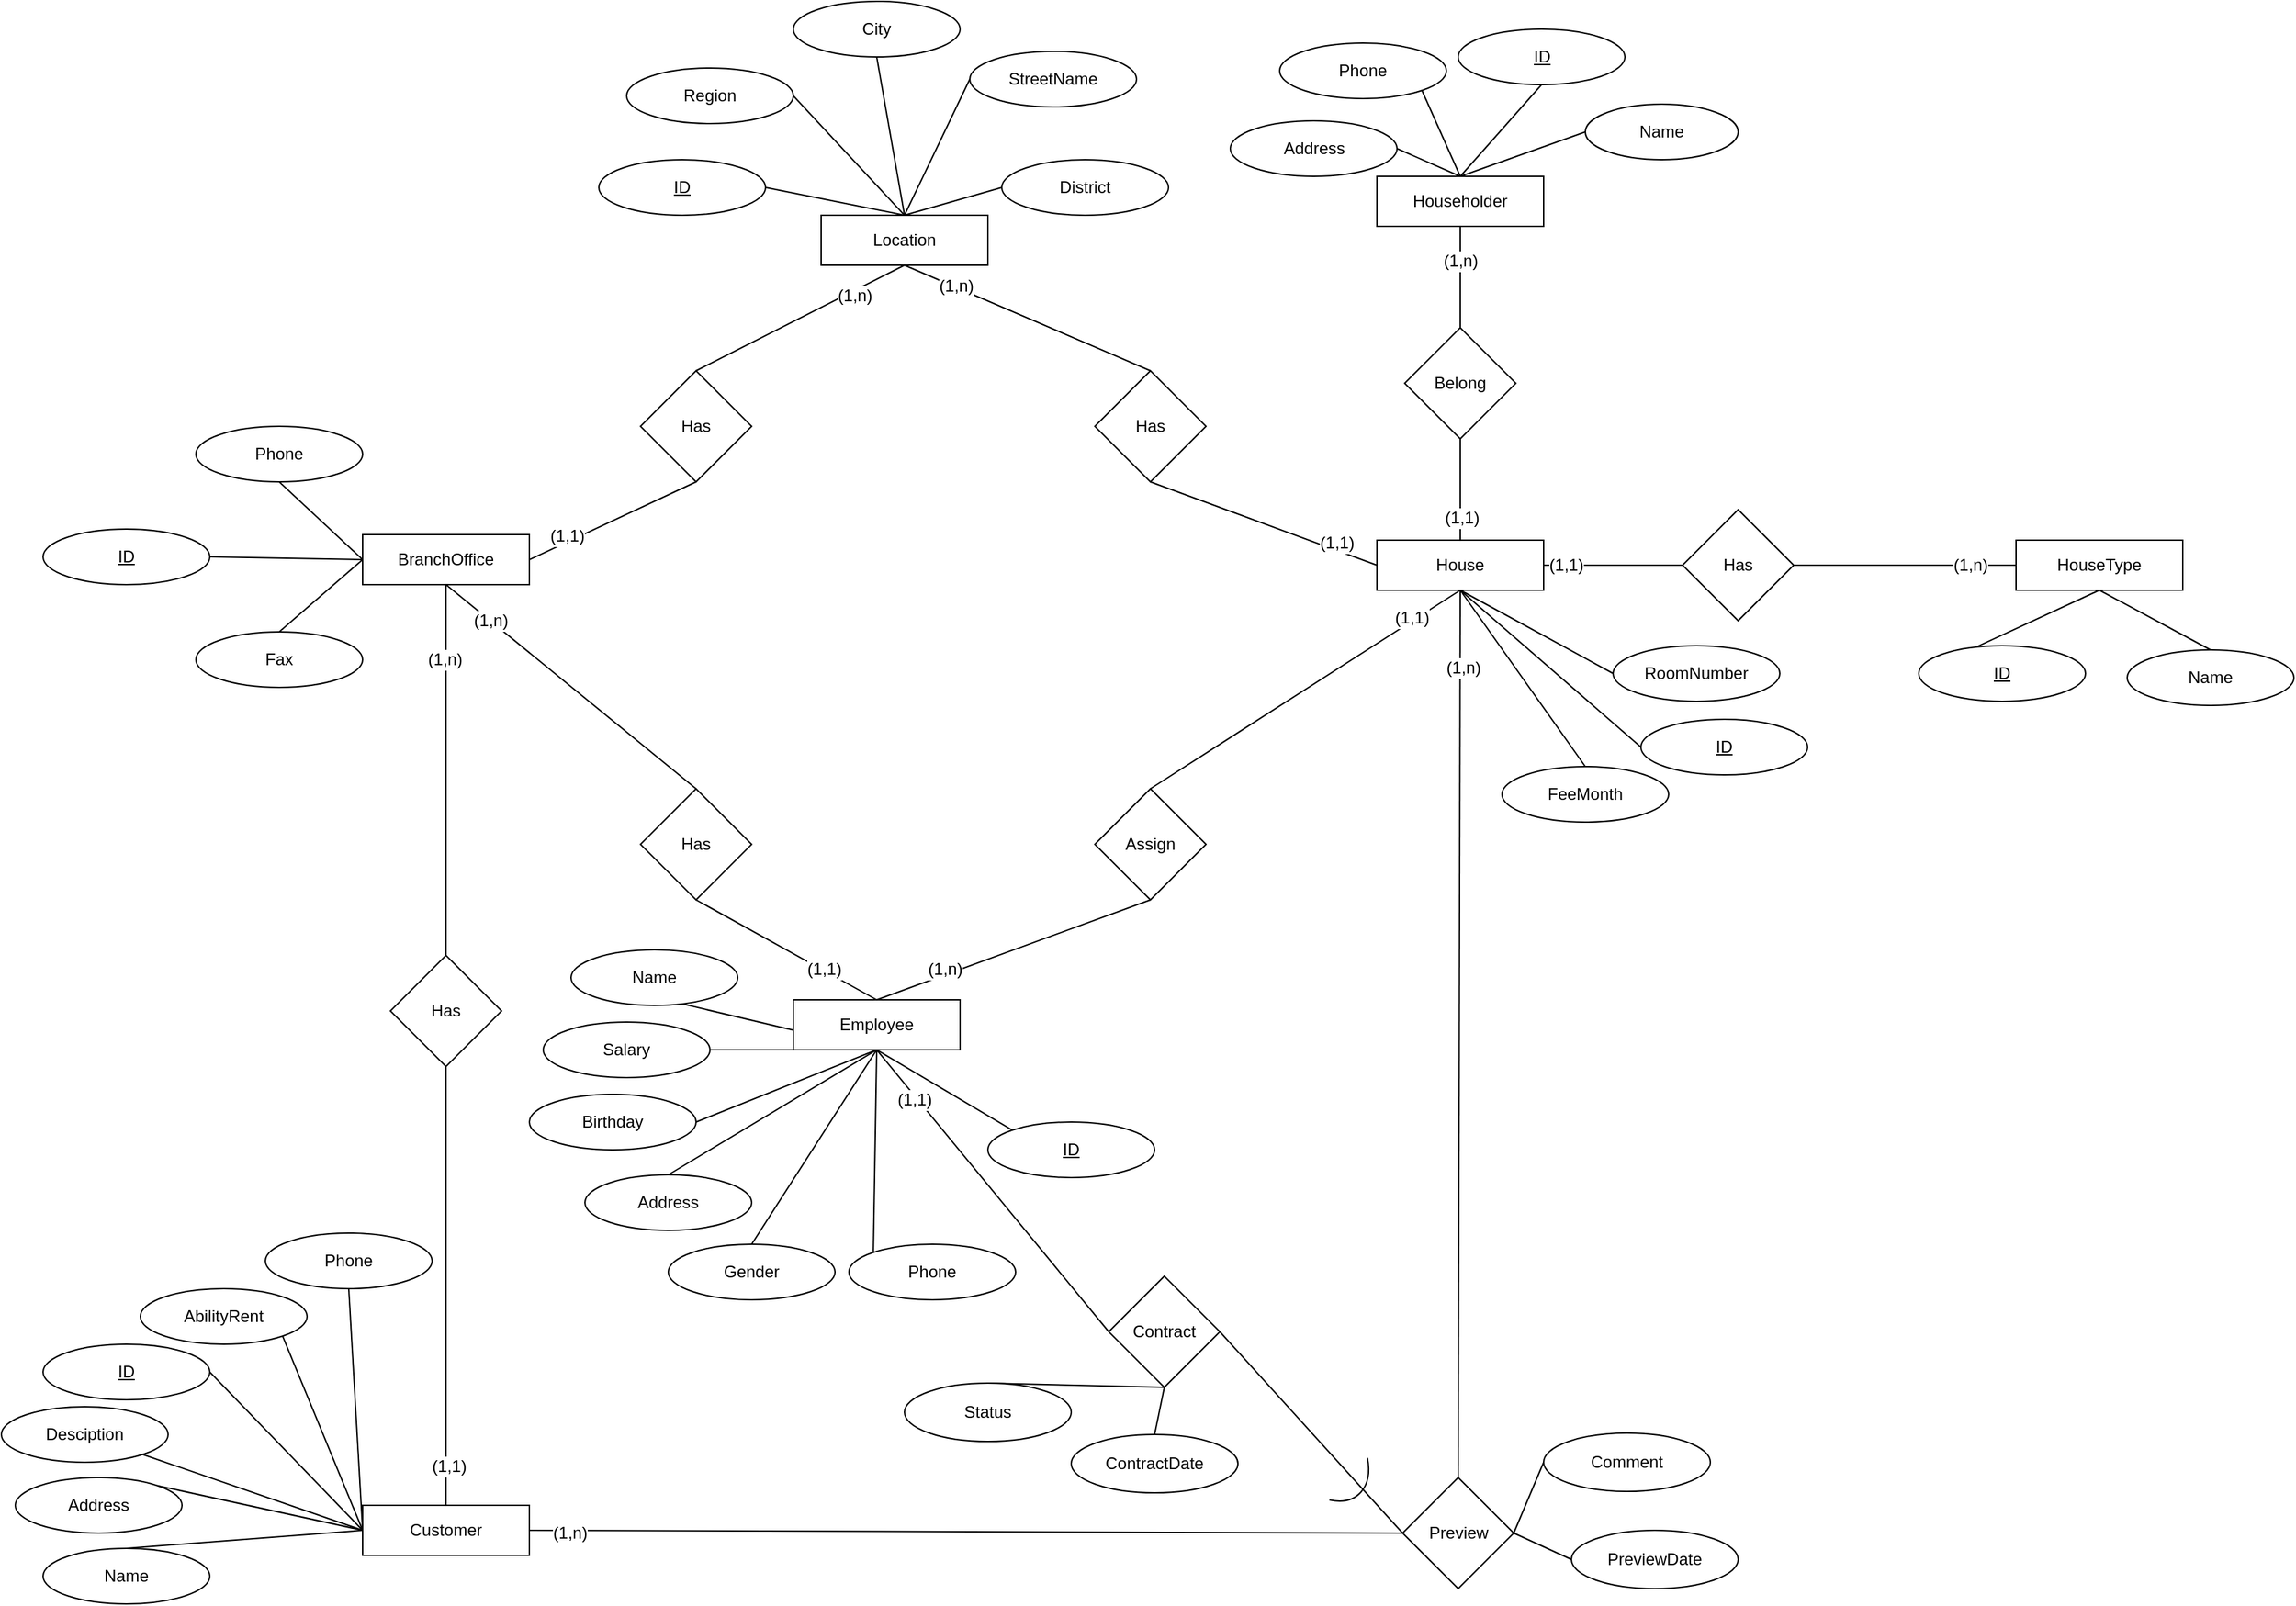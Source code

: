 <mxfile version="11.1.4" type="device"><diagram id="iMCYh6Wd9iO-afnja9hu" name="Page-1"><mxGraphModel dx="1040" dy="607" grid="1" gridSize="10" guides="1" tooltips="1" connect="1" arrows="1" fold="1" page="1" pageScale="1" pageWidth="827" pageHeight="1169" math="0" shadow="0"><root><mxCell id="0"/><mxCell id="1" parent="0"/><mxCell id="SreNrMBe1vBsJV8eeRHi-27" style="edgeStyle=none;rounded=0;orthogonalLoop=1;jettySize=auto;html=1;exitX=1;exitY=0.5;exitDx=0;exitDy=0;entryX=0;entryY=0.5;entryDx=0;entryDy=0;endArrow=none;endFill=0;" edge="1" parent="1" source="SreNrMBe1vBsJV8eeRHi-1" target="SreNrMBe1vBsJV8eeRHi-16"><mxGeometry relative="1" as="geometry"/></mxCell><mxCell id="SreNrMBe1vBsJV8eeRHi-118" value="(1,1)" style="text;html=1;resizable=0;points=[];align=center;verticalAlign=middle;labelBackgroundColor=#ffffff;" vertex="1" connectable="0" parent="SreNrMBe1vBsJV8eeRHi-27"><mxGeometry x="-0.68" relative="1" as="geometry"><mxPoint as="offset"/></mxGeometry></mxCell><mxCell id="SreNrMBe1vBsJV8eeRHi-175" style="edgeStyle=none;rounded=0;orthogonalLoop=1;jettySize=auto;html=1;exitX=0.5;exitY=1;exitDx=0;exitDy=0;entryX=0;entryY=0.5;entryDx=0;entryDy=0;endArrow=none;endFill=0;" edge="1" parent="1" source="SreNrMBe1vBsJV8eeRHi-1" target="SreNrMBe1vBsJV8eeRHi-68"><mxGeometry relative="1" as="geometry"/></mxCell><mxCell id="SreNrMBe1vBsJV8eeRHi-176" style="edgeStyle=none;rounded=0;orthogonalLoop=1;jettySize=auto;html=1;exitX=0.5;exitY=1;exitDx=0;exitDy=0;entryX=0;entryY=0.5;entryDx=0;entryDy=0;endArrow=none;endFill=0;" edge="1" parent="1" source="SreNrMBe1vBsJV8eeRHi-1" target="SreNrMBe1vBsJV8eeRHi-63"><mxGeometry relative="1" as="geometry"/></mxCell><mxCell id="SreNrMBe1vBsJV8eeRHi-177" style="edgeStyle=none;rounded=0;orthogonalLoop=1;jettySize=auto;html=1;exitX=0.5;exitY=1;exitDx=0;exitDy=0;entryX=0.5;entryY=0;entryDx=0;entryDy=0;endArrow=none;endFill=0;" edge="1" parent="1" source="SreNrMBe1vBsJV8eeRHi-1" target="SreNrMBe1vBsJV8eeRHi-64"><mxGeometry relative="1" as="geometry"/></mxCell><mxCell id="SreNrMBe1vBsJV8eeRHi-178" style="edgeStyle=none;rounded=0;orthogonalLoop=1;jettySize=auto;html=1;exitX=0.5;exitY=1;exitDx=0;exitDy=0;entryX=0.5;entryY=0;entryDx=0;entryDy=0;endArrow=none;endFill=0;" edge="1" parent="1" source="SreNrMBe1vBsJV8eeRHi-1" target="SreNrMBe1vBsJV8eeRHi-8"><mxGeometry relative="1" as="geometry"/></mxCell><mxCell id="SreNrMBe1vBsJV8eeRHi-179" value="(1,1)" style="text;html=1;resizable=0;points=[];align=center;verticalAlign=middle;labelBackgroundColor=#ffffff;" vertex="1" connectable="0" parent="SreNrMBe1vBsJV8eeRHi-178"><mxGeometry x="-0.696" y="-2" relative="1" as="geometry"><mxPoint as="offset"/></mxGeometry></mxCell><mxCell id="SreNrMBe1vBsJV8eeRHi-1" value="House" style="rounded=0;whiteSpace=wrap;html=1;" vertex="1" parent="1"><mxGeometry x="990" y="401" width="120" height="36" as="geometry"/></mxCell><mxCell id="SreNrMBe1vBsJV8eeRHi-26" style="edgeStyle=none;rounded=0;orthogonalLoop=1;jettySize=auto;html=1;exitX=0.5;exitY=1;exitDx=0;exitDy=0;entryX=0.5;entryY=0;entryDx=0;entryDy=0;endArrow=none;endFill=0;" edge="1" parent="1" source="SreNrMBe1vBsJV8eeRHi-2" target="SreNrMBe1vBsJV8eeRHi-11"><mxGeometry relative="1" as="geometry"/></mxCell><mxCell id="SreNrMBe1vBsJV8eeRHi-116" value="(1,n)" style="text;html=1;resizable=0;points=[];align=center;verticalAlign=middle;labelBackgroundColor=#ffffff;" vertex="1" connectable="0" parent="SreNrMBe1vBsJV8eeRHi-26"><mxGeometry x="-0.699" relative="1" as="geometry"><mxPoint y="14" as="offset"/></mxGeometry></mxCell><mxCell id="SreNrMBe1vBsJV8eeRHi-112" style="edgeStyle=none;rounded=0;orthogonalLoop=1;jettySize=auto;html=1;exitX=0.5;exitY=0;exitDx=0;exitDy=0;entryX=1;entryY=0.5;entryDx=0;entryDy=0;endArrow=none;endFill=0;" edge="1" parent="1" source="SreNrMBe1vBsJV8eeRHi-2" target="SreNrMBe1vBsJV8eeRHi-110"><mxGeometry relative="1" as="geometry"/></mxCell><mxCell id="SreNrMBe1vBsJV8eeRHi-113" style="edgeStyle=none;rounded=0;orthogonalLoop=1;jettySize=auto;html=1;exitX=0.5;exitY=0;exitDx=0;exitDy=0;entryX=1;entryY=1;entryDx=0;entryDy=0;endArrow=none;endFill=0;" edge="1" parent="1" source="SreNrMBe1vBsJV8eeRHi-2" target="SreNrMBe1vBsJV8eeRHi-109"><mxGeometry relative="1" as="geometry"/></mxCell><mxCell id="SreNrMBe1vBsJV8eeRHi-114" style="edgeStyle=none;rounded=0;orthogonalLoop=1;jettySize=auto;html=1;exitX=0.5;exitY=0;exitDx=0;exitDy=0;entryX=0.5;entryY=1;entryDx=0;entryDy=0;endArrow=none;endFill=0;" edge="1" parent="1" source="SreNrMBe1vBsJV8eeRHi-2" target="SreNrMBe1vBsJV8eeRHi-108"><mxGeometry relative="1" as="geometry"/></mxCell><mxCell id="SreNrMBe1vBsJV8eeRHi-115" style="edgeStyle=none;rounded=0;orthogonalLoop=1;jettySize=auto;html=1;exitX=0.5;exitY=0;exitDx=0;exitDy=0;entryX=0;entryY=0.5;entryDx=0;entryDy=0;endArrow=none;endFill=0;" edge="1" parent="1" source="SreNrMBe1vBsJV8eeRHi-2" target="SreNrMBe1vBsJV8eeRHi-111"><mxGeometry relative="1" as="geometry"/></mxCell><mxCell id="SreNrMBe1vBsJV8eeRHi-2" value="Householder" style="rounded=0;whiteSpace=wrap;html=1;" vertex="1" parent="1"><mxGeometry x="990" y="139" width="120" height="36" as="geometry"/></mxCell><mxCell id="SreNrMBe1vBsJV8eeRHi-24" style="edgeStyle=none;rounded=0;orthogonalLoop=1;jettySize=auto;html=1;exitX=0.5;exitY=0;exitDx=0;exitDy=0;entryX=0.5;entryY=1;entryDx=0;entryDy=0;endArrow=none;endFill=0;" edge="1" parent="1" source="SreNrMBe1vBsJV8eeRHi-3" target="SreNrMBe1vBsJV8eeRHi-12"><mxGeometry relative="1" as="geometry"/></mxCell><mxCell id="SreNrMBe1vBsJV8eeRHi-124" value="(1,1)" style="text;html=1;resizable=0;points=[];align=center;verticalAlign=middle;labelBackgroundColor=#ffffff;" vertex="1" connectable="0" parent="SreNrMBe1vBsJV8eeRHi-24"><mxGeometry x="-0.781" relative="1" as="geometry"><mxPoint x="-23.5" y="-14.5" as="offset"/></mxGeometry></mxCell><mxCell id="SreNrMBe1vBsJV8eeRHi-158" style="edgeStyle=none;rounded=0;orthogonalLoop=1;jettySize=auto;html=1;exitX=0.5;exitY=1;exitDx=0;exitDy=0;entryX=1;entryY=0.5;entryDx=0;entryDy=0;endArrow=none;endFill=0;" edge="1" parent="1" source="SreNrMBe1vBsJV8eeRHi-3" target="SreNrMBe1vBsJV8eeRHi-47"><mxGeometry relative="1" as="geometry"/></mxCell><mxCell id="SreNrMBe1vBsJV8eeRHi-159" style="edgeStyle=none;rounded=0;orthogonalLoop=1;jettySize=auto;html=1;exitX=0.5;exitY=1;exitDx=0;exitDy=0;entryX=1;entryY=0.5;entryDx=0;entryDy=0;endArrow=none;endFill=0;" edge="1" parent="1" source="SreNrMBe1vBsJV8eeRHi-3" target="SreNrMBe1vBsJV8eeRHi-49"><mxGeometry relative="1" as="geometry"/></mxCell><mxCell id="SreNrMBe1vBsJV8eeRHi-160" style="edgeStyle=none;rounded=0;orthogonalLoop=1;jettySize=auto;html=1;exitX=0.5;exitY=1;exitDx=0;exitDy=0;entryX=0.5;entryY=0;entryDx=0;entryDy=0;endArrow=none;endFill=0;" edge="1" parent="1" source="SreNrMBe1vBsJV8eeRHi-3" target="SreNrMBe1vBsJV8eeRHi-51"><mxGeometry relative="1" as="geometry"/></mxCell><mxCell id="SreNrMBe1vBsJV8eeRHi-161" style="edgeStyle=none;rounded=0;orthogonalLoop=1;jettySize=auto;html=1;exitX=0.5;exitY=1;exitDx=0;exitDy=0;entryX=0.5;entryY=0;entryDx=0;entryDy=0;endArrow=none;endFill=0;" edge="1" parent="1" source="SreNrMBe1vBsJV8eeRHi-3" target="SreNrMBe1vBsJV8eeRHi-50"><mxGeometry relative="1" as="geometry"/></mxCell><mxCell id="SreNrMBe1vBsJV8eeRHi-162" style="edgeStyle=none;rounded=0;orthogonalLoop=1;jettySize=auto;html=1;exitX=0.5;exitY=1;exitDx=0;exitDy=0;entryX=0;entryY=0;entryDx=0;entryDy=0;endArrow=none;endFill=0;" edge="1" parent="1" source="SreNrMBe1vBsJV8eeRHi-3" target="SreNrMBe1vBsJV8eeRHi-48"><mxGeometry relative="1" as="geometry"/></mxCell><mxCell id="SreNrMBe1vBsJV8eeRHi-163" style="edgeStyle=none;rounded=0;orthogonalLoop=1;jettySize=auto;html=1;exitX=0.5;exitY=1;exitDx=0;exitDy=0;entryX=0;entryY=0.5;entryDx=0;entryDy=0;endArrow=none;endFill=0;" edge="1" parent="1" source="SreNrMBe1vBsJV8eeRHi-3" target="SreNrMBe1vBsJV8eeRHi-45"><mxGeometry relative="1" as="geometry"/></mxCell><mxCell id="SreNrMBe1vBsJV8eeRHi-164" style="edgeStyle=none;rounded=0;orthogonalLoop=1;jettySize=auto;html=1;exitX=0.5;exitY=1;exitDx=0;exitDy=0;entryX=0;entryY=0;entryDx=0;entryDy=0;endArrow=none;endFill=0;" edge="1" parent="1" source="SreNrMBe1vBsJV8eeRHi-3" target="SreNrMBe1vBsJV8eeRHi-46"><mxGeometry relative="1" as="geometry"/></mxCell><mxCell id="SreNrMBe1vBsJV8eeRHi-167" style="edgeStyle=none;rounded=0;orthogonalLoop=1;jettySize=auto;html=1;exitX=0.5;exitY=1;exitDx=0;exitDy=0;entryX=0;entryY=0.5;entryDx=0;entryDy=0;endArrow=none;endFill=0;" edge="1" parent="1" source="SreNrMBe1vBsJV8eeRHi-3" target="SreNrMBe1vBsJV8eeRHi-165"><mxGeometry relative="1" as="geometry"/></mxCell><mxCell id="SreNrMBe1vBsJV8eeRHi-174" value="(1,1)" style="text;html=1;resizable=0;points=[];align=center;verticalAlign=middle;labelBackgroundColor=#ffffff;" vertex="1" connectable="0" parent="SreNrMBe1vBsJV8eeRHi-167"><mxGeometry x="-0.658" y="-2" relative="1" as="geometry"><mxPoint as="offset"/></mxGeometry></mxCell><mxCell id="SreNrMBe1vBsJV8eeRHi-3" value="Employee" style="rounded=0;whiteSpace=wrap;html=1;" vertex="1" parent="1"><mxGeometry x="570" y="732" width="120" height="36" as="geometry"/></mxCell><mxCell id="SreNrMBe1vBsJV8eeRHi-22" style="edgeStyle=none;rounded=0;orthogonalLoop=1;jettySize=auto;html=1;exitX=1;exitY=0.5;exitDx=0;exitDy=0;endArrow=none;endFill=0;entryX=0.5;entryY=1;entryDx=0;entryDy=0;" edge="1" parent="1" source="SreNrMBe1vBsJV8eeRHi-4" target="SreNrMBe1vBsJV8eeRHi-17"><mxGeometry relative="1" as="geometry"/></mxCell><mxCell id="SreNrMBe1vBsJV8eeRHi-123" value="(1,1)" style="text;html=1;resizable=0;points=[];align=center;verticalAlign=middle;labelBackgroundColor=#ffffff;" vertex="1" connectable="0" parent="SreNrMBe1vBsJV8eeRHi-22"><mxGeometry x="-0.679" relative="1" as="geometry"><mxPoint x="7" y="-8" as="offset"/></mxGeometry></mxCell><mxCell id="SreNrMBe1vBsJV8eeRHi-87" style="edgeStyle=none;rounded=0;orthogonalLoop=1;jettySize=auto;html=1;exitX=0;exitY=0.5;exitDx=0;exitDy=0;entryX=1;entryY=0.5;entryDx=0;entryDy=0;endArrow=none;endFill=0;" edge="1" parent="1" source="SreNrMBe1vBsJV8eeRHi-4" target="SreNrMBe1vBsJV8eeRHi-84"><mxGeometry relative="1" as="geometry"/></mxCell><mxCell id="SreNrMBe1vBsJV8eeRHi-88" style="edgeStyle=none;rounded=0;orthogonalLoop=1;jettySize=auto;html=1;exitX=0;exitY=0.5;exitDx=0;exitDy=0;entryX=0.5;entryY=1;entryDx=0;entryDy=0;endArrow=none;endFill=0;" edge="1" parent="1" source="SreNrMBe1vBsJV8eeRHi-4" target="SreNrMBe1vBsJV8eeRHi-85"><mxGeometry relative="1" as="geometry"/></mxCell><mxCell id="SreNrMBe1vBsJV8eeRHi-89" style="edgeStyle=none;rounded=0;orthogonalLoop=1;jettySize=auto;html=1;exitX=0;exitY=0.5;exitDx=0;exitDy=0;entryX=0.5;entryY=0;entryDx=0;entryDy=0;endArrow=none;endFill=0;" edge="1" parent="1" source="SreNrMBe1vBsJV8eeRHi-4" target="SreNrMBe1vBsJV8eeRHi-86"><mxGeometry relative="1" as="geometry"/></mxCell><mxCell id="SreNrMBe1vBsJV8eeRHi-152" style="edgeStyle=none;rounded=0;orthogonalLoop=1;jettySize=auto;html=1;exitX=0.5;exitY=1;exitDx=0;exitDy=0;entryX=0.5;entryY=0;entryDx=0;entryDy=0;endArrow=none;endFill=0;" edge="1" parent="1" source="SreNrMBe1vBsJV8eeRHi-4" target="SreNrMBe1vBsJV8eeRHi-12"><mxGeometry relative="1" as="geometry"/></mxCell><mxCell id="SreNrMBe1vBsJV8eeRHi-180" value="(1,n)" style="text;html=1;resizable=0;points=[];align=center;verticalAlign=middle;labelBackgroundColor=#ffffff;" vertex="1" connectable="0" parent="SreNrMBe1vBsJV8eeRHi-152"><mxGeometry x="-0.653" relative="1" as="geometry"><mxPoint as="offset"/></mxGeometry></mxCell><mxCell id="SreNrMBe1vBsJV8eeRHi-4" value="BranchOffice" style="rounded=0;whiteSpace=wrap;html=1;" vertex="1" parent="1"><mxGeometry x="260" y="397" width="120" height="36" as="geometry"/></mxCell><mxCell id="SreNrMBe1vBsJV8eeRHi-31" style="edgeStyle=none;rounded=0;orthogonalLoop=1;jettySize=auto;html=1;exitX=1;exitY=0.5;exitDx=0;exitDy=0;endArrow=none;endFill=0;entryX=0;entryY=0.5;entryDx=0;entryDy=0;" edge="1" parent="1" source="SreNrMBe1vBsJV8eeRHi-5" target="SreNrMBe1vBsJV8eeRHi-32"><mxGeometry relative="1" as="geometry"/></mxCell><mxCell id="SreNrMBe1vBsJV8eeRHi-131" value="(1,n)" style="text;html=1;resizable=0;points=[];align=center;verticalAlign=middle;labelBackgroundColor=#ffffff;" vertex="1" connectable="0" parent="SreNrMBe1vBsJV8eeRHi-31"><mxGeometry x="-0.91" y="-2" relative="1" as="geometry"><mxPoint as="offset"/></mxGeometry></mxCell><mxCell id="SreNrMBe1vBsJV8eeRHi-97" style="edgeStyle=none;rounded=0;orthogonalLoop=1;jettySize=auto;html=1;exitX=0;exitY=0.5;exitDx=0;exitDy=0;entryX=0.5;entryY=1;entryDx=0;entryDy=0;endArrow=none;endFill=0;" edge="1" parent="1" source="SreNrMBe1vBsJV8eeRHi-5" target="SreNrMBe1vBsJV8eeRHi-65"><mxGeometry relative="1" as="geometry"/></mxCell><mxCell id="SreNrMBe1vBsJV8eeRHi-98" style="edgeStyle=none;rounded=0;orthogonalLoop=1;jettySize=auto;html=1;exitX=0;exitY=0.5;exitDx=0;exitDy=0;entryX=1;entryY=1;entryDx=0;entryDy=0;endArrow=none;endFill=0;" edge="1" parent="1" source="SreNrMBe1vBsJV8eeRHi-5" target="SreNrMBe1vBsJV8eeRHi-92"><mxGeometry relative="1" as="geometry"/></mxCell><mxCell id="SreNrMBe1vBsJV8eeRHi-99" style="edgeStyle=none;rounded=0;orthogonalLoop=1;jettySize=auto;html=1;exitX=0;exitY=0.5;exitDx=0;exitDy=0;entryX=1;entryY=0.5;entryDx=0;entryDy=0;endArrow=none;endFill=0;" edge="1" parent="1" source="SreNrMBe1vBsJV8eeRHi-5" target="SreNrMBe1vBsJV8eeRHi-83"><mxGeometry relative="1" as="geometry"/></mxCell><mxCell id="SreNrMBe1vBsJV8eeRHi-100" style="edgeStyle=none;rounded=0;orthogonalLoop=1;jettySize=auto;html=1;exitX=0;exitY=0.5;exitDx=0;exitDy=0;endArrow=none;endFill=0;" edge="1" parent="1" source="SreNrMBe1vBsJV8eeRHi-5" target="SreNrMBe1vBsJV8eeRHi-90"><mxGeometry relative="1" as="geometry"/></mxCell><mxCell id="SreNrMBe1vBsJV8eeRHi-103" style="edgeStyle=none;rounded=0;orthogonalLoop=1;jettySize=auto;html=1;exitX=0;exitY=0.5;exitDx=0;exitDy=0;entryX=0.5;entryY=0;entryDx=0;entryDy=0;endArrow=none;endFill=0;" edge="1" parent="1" source="SreNrMBe1vBsJV8eeRHi-5" target="SreNrMBe1vBsJV8eeRHi-93"><mxGeometry relative="1" as="geometry"/></mxCell><mxCell id="SreNrMBe1vBsJV8eeRHi-104" style="edgeStyle=none;rounded=0;orthogonalLoop=1;jettySize=auto;html=1;exitX=0;exitY=0.5;exitDx=0;exitDy=0;entryX=1;entryY=0;entryDx=0;entryDy=0;endArrow=none;endFill=0;" edge="1" parent="1" source="SreNrMBe1vBsJV8eeRHi-5" target="SreNrMBe1vBsJV8eeRHi-91"><mxGeometry relative="1" as="geometry"/></mxCell><mxCell id="SreNrMBe1vBsJV8eeRHi-5" value="Customer" style="rounded=0;whiteSpace=wrap;html=1;" vertex="1" parent="1"><mxGeometry x="260" y="1096" width="120" height="36" as="geometry"/></mxCell><mxCell id="SreNrMBe1vBsJV8eeRHi-6" value="HouseType" style="rounded=0;whiteSpace=wrap;html=1;" vertex="1" parent="1"><mxGeometry x="1450" y="401" width="120" height="36" as="geometry"/></mxCell><mxCell id="SreNrMBe1vBsJV8eeRHi-78" style="edgeStyle=none;rounded=0;orthogonalLoop=1;jettySize=auto;html=1;exitX=0.5;exitY=0;exitDx=0;exitDy=0;entryX=1;entryY=0.5;entryDx=0;entryDy=0;endArrow=none;endFill=0;" edge="1" parent="1" source="SreNrMBe1vBsJV8eeRHi-7" target="SreNrMBe1vBsJV8eeRHi-66"><mxGeometry relative="1" as="geometry"/></mxCell><mxCell id="SreNrMBe1vBsJV8eeRHi-147" style="edgeStyle=none;rounded=0;orthogonalLoop=1;jettySize=auto;html=1;exitX=0.5;exitY=0;exitDx=0;exitDy=0;entryX=0.5;entryY=1;entryDx=0;entryDy=0;endArrow=none;endFill=0;" edge="1" parent="1" source="SreNrMBe1vBsJV8eeRHi-7" target="SreNrMBe1vBsJV8eeRHi-69"><mxGeometry relative="1" as="geometry"/></mxCell><mxCell id="SreNrMBe1vBsJV8eeRHi-148" style="edgeStyle=none;rounded=0;orthogonalLoop=1;jettySize=auto;html=1;exitX=0.5;exitY=0;exitDx=0;exitDy=0;entryX=1;entryY=0.5;entryDx=0;entryDy=0;endArrow=none;endFill=0;" edge="1" parent="1" source="SreNrMBe1vBsJV8eeRHi-7" target="SreNrMBe1vBsJV8eeRHi-142"><mxGeometry relative="1" as="geometry"/></mxCell><mxCell id="SreNrMBe1vBsJV8eeRHi-149" style="edgeStyle=none;rounded=0;orthogonalLoop=1;jettySize=auto;html=1;exitX=0.5;exitY=0;exitDx=0;exitDy=0;entryX=0;entryY=0.5;entryDx=0;entryDy=0;endArrow=none;endFill=0;" edge="1" parent="1" source="SreNrMBe1vBsJV8eeRHi-7" target="SreNrMBe1vBsJV8eeRHi-70"><mxGeometry relative="1" as="geometry"/></mxCell><mxCell id="SreNrMBe1vBsJV8eeRHi-150" style="edgeStyle=none;rounded=0;orthogonalLoop=1;jettySize=auto;html=1;exitX=0.5;exitY=0;exitDx=0;exitDy=0;entryX=0;entryY=0.5;entryDx=0;entryDy=0;endArrow=none;endFill=0;" edge="1" parent="1" source="SreNrMBe1vBsJV8eeRHi-7" target="SreNrMBe1vBsJV8eeRHi-67"><mxGeometry relative="1" as="geometry"/></mxCell><mxCell id="SreNrMBe1vBsJV8eeRHi-7" value="Location" style="rounded=0;whiteSpace=wrap;html=1;" vertex="1" parent="1"><mxGeometry x="590" y="167" width="120" height="36" as="geometry"/></mxCell><mxCell id="SreNrMBe1vBsJV8eeRHi-9" style="rounded=0;orthogonalLoop=1;jettySize=auto;html=1;exitX=0.5;exitY=1;exitDx=0;exitDy=0;endArrow=none;endFill=0;entryX=0.5;entryY=0;entryDx=0;entryDy=0;" edge="1" parent="1" source="SreNrMBe1vBsJV8eeRHi-8" target="SreNrMBe1vBsJV8eeRHi-3"><mxGeometry relative="1" as="geometry"><mxPoint x="630" y="730" as="targetPoint"/></mxGeometry></mxCell><mxCell id="SreNrMBe1vBsJV8eeRHi-126" value="(1,n)" style="text;html=1;resizable=0;points=[];align=center;verticalAlign=middle;labelBackgroundColor=#ffffff;" vertex="1" connectable="0" parent="SreNrMBe1vBsJV8eeRHi-9"><mxGeometry x="0.772" y="-2" relative="1" as="geometry"><mxPoint x="27.5" y="-12" as="offset"/></mxGeometry></mxCell><mxCell id="SreNrMBe1vBsJV8eeRHi-8" value="Assign" style="rhombus;whiteSpace=wrap;html=1;" vertex="1" parent="1"><mxGeometry x="787" y="580" width="80" height="80" as="geometry"/></mxCell><mxCell id="SreNrMBe1vBsJV8eeRHi-25" style="edgeStyle=none;rounded=0;orthogonalLoop=1;jettySize=auto;html=1;exitX=0.5;exitY=1;exitDx=0;exitDy=0;entryX=0.5;entryY=0;entryDx=0;entryDy=0;endArrow=none;endFill=0;" edge="1" parent="1" source="SreNrMBe1vBsJV8eeRHi-11" target="SreNrMBe1vBsJV8eeRHi-1"><mxGeometry relative="1" as="geometry"/></mxCell><mxCell id="SreNrMBe1vBsJV8eeRHi-117" value="(1,1)" style="text;html=1;resizable=0;points=[];align=center;verticalAlign=middle;labelBackgroundColor=#ffffff;" vertex="1" connectable="0" parent="SreNrMBe1vBsJV8eeRHi-25"><mxGeometry x="0.548" y="1" relative="1" as="geometry"><mxPoint as="offset"/></mxGeometry></mxCell><mxCell id="SreNrMBe1vBsJV8eeRHi-11" value="Belong" style="rhombus;whiteSpace=wrap;html=1;" vertex="1" parent="1"><mxGeometry x="1010" y="248" width="80" height="80" as="geometry"/></mxCell><mxCell id="SreNrMBe1vBsJV8eeRHi-12" value="Has" style="rhombus;whiteSpace=wrap;html=1;" vertex="1" parent="1"><mxGeometry x="460" y="580" width="80" height="80" as="geometry"/></mxCell><mxCell id="SreNrMBe1vBsJV8eeRHi-29" style="edgeStyle=none;rounded=0;orthogonalLoop=1;jettySize=auto;html=1;exitX=0.5;exitY=0;exitDx=0;exitDy=0;entryX=0.5;entryY=1;entryDx=0;entryDy=0;endArrow=none;endFill=0;" edge="1" parent="1" source="SreNrMBe1vBsJV8eeRHi-14" target="SreNrMBe1vBsJV8eeRHi-4"><mxGeometry relative="1" as="geometry"/></mxCell><mxCell id="SreNrMBe1vBsJV8eeRHi-128" value="(1,n)" style="text;html=1;resizable=0;points=[];align=center;verticalAlign=middle;labelBackgroundColor=#ffffff;" vertex="1" connectable="0" parent="SreNrMBe1vBsJV8eeRHi-29"><mxGeometry x="0.596" y="1" relative="1" as="geometry"><mxPoint as="offset"/></mxGeometry></mxCell><mxCell id="SreNrMBe1vBsJV8eeRHi-30" style="edgeStyle=none;rounded=0;orthogonalLoop=1;jettySize=auto;html=1;exitX=0.5;exitY=1;exitDx=0;exitDy=0;entryX=0.5;entryY=0;entryDx=0;entryDy=0;endArrow=none;endFill=0;" edge="1" parent="1" source="SreNrMBe1vBsJV8eeRHi-14" target="SreNrMBe1vBsJV8eeRHi-5"><mxGeometry relative="1" as="geometry"><mxPoint x="320" y="890" as="sourcePoint"/></mxGeometry></mxCell><mxCell id="SreNrMBe1vBsJV8eeRHi-129" value="(1,1)" style="text;html=1;resizable=0;points=[];align=center;verticalAlign=middle;labelBackgroundColor=#ffffff;" vertex="1" connectable="0" parent="SreNrMBe1vBsJV8eeRHi-30"><mxGeometry x="0.819" y="2" relative="1" as="geometry"><mxPoint as="offset"/></mxGeometry></mxCell><mxCell id="SreNrMBe1vBsJV8eeRHi-14" value="Has" style="rhombus;whiteSpace=wrap;html=1;" vertex="1" parent="1"><mxGeometry x="280" y="700" width="80" height="80" as="geometry"/></mxCell><mxCell id="SreNrMBe1vBsJV8eeRHi-28" style="edgeStyle=none;rounded=0;orthogonalLoop=1;jettySize=auto;html=1;exitX=1;exitY=0.5;exitDx=0;exitDy=0;endArrow=none;endFill=0;" edge="1" parent="1" source="SreNrMBe1vBsJV8eeRHi-16" target="SreNrMBe1vBsJV8eeRHi-6"><mxGeometry relative="1" as="geometry"/></mxCell><mxCell id="SreNrMBe1vBsJV8eeRHi-119" value="(1,n)" style="text;html=1;resizable=0;points=[];align=center;verticalAlign=middle;labelBackgroundColor=#ffffff;" vertex="1" connectable="0" parent="SreNrMBe1vBsJV8eeRHi-28"><mxGeometry x="0.58" relative="1" as="geometry"><mxPoint as="offset"/></mxGeometry></mxCell><mxCell id="SreNrMBe1vBsJV8eeRHi-16" value="Has" style="rhombus;whiteSpace=wrap;html=1;" vertex="1" parent="1"><mxGeometry x="1210" y="379" width="80" height="80" as="geometry"/></mxCell><mxCell id="SreNrMBe1vBsJV8eeRHi-21" style="edgeStyle=none;rounded=0;orthogonalLoop=1;jettySize=auto;html=1;exitX=0.5;exitY=0;exitDx=0;exitDy=0;entryX=0.5;entryY=1;entryDx=0;entryDy=0;endArrow=none;endFill=0;" edge="1" parent="1" source="SreNrMBe1vBsJV8eeRHi-17" target="SreNrMBe1vBsJV8eeRHi-7"><mxGeometry relative="1" as="geometry"/></mxCell><mxCell id="SreNrMBe1vBsJV8eeRHi-122" value="(1,n)" style="text;html=1;resizable=0;points=[];align=center;verticalAlign=middle;labelBackgroundColor=#ffffff;" vertex="1" connectable="0" parent="SreNrMBe1vBsJV8eeRHi-21"><mxGeometry x="0.504" y="-3" relative="1" as="geometry"><mxPoint as="offset"/></mxGeometry></mxCell><mxCell id="SreNrMBe1vBsJV8eeRHi-17" value="Has" style="rhombus;whiteSpace=wrap;html=1;" vertex="1" parent="1"><mxGeometry x="460" y="279" width="80" height="80" as="geometry"/></mxCell><mxCell id="SreNrMBe1vBsJV8eeRHi-19" style="edgeStyle=none;rounded=0;orthogonalLoop=1;jettySize=auto;html=1;exitX=0.5;exitY=1;exitDx=0;exitDy=0;entryX=0;entryY=0.5;entryDx=0;entryDy=0;endArrow=none;endFill=0;" edge="1" parent="1" source="SreNrMBe1vBsJV8eeRHi-18" target="SreNrMBe1vBsJV8eeRHi-1"><mxGeometry relative="1" as="geometry"/></mxCell><mxCell id="SreNrMBe1vBsJV8eeRHi-120" value="(1,1)" style="text;html=1;resizable=0;points=[];align=center;verticalAlign=middle;labelBackgroundColor=#ffffff;" vertex="1" connectable="0" parent="SreNrMBe1vBsJV8eeRHi-19"><mxGeometry x="0.756" relative="1" as="geometry"><mxPoint x="-9" y="-8.5" as="offset"/></mxGeometry></mxCell><mxCell id="SreNrMBe1vBsJV8eeRHi-20" style="edgeStyle=none;rounded=0;orthogonalLoop=1;jettySize=auto;html=1;exitX=0.5;exitY=0;exitDx=0;exitDy=0;endArrow=none;endFill=0;entryX=0.5;entryY=1;entryDx=0;entryDy=0;" edge="1" parent="1" source="SreNrMBe1vBsJV8eeRHi-18" target="SreNrMBe1vBsJV8eeRHi-7"><mxGeometry relative="1" as="geometry"/></mxCell><mxCell id="SreNrMBe1vBsJV8eeRHi-121" value="(1,n)" style="text;html=1;resizable=0;points=[];align=center;verticalAlign=middle;labelBackgroundColor=#ffffff;" vertex="1" connectable="0" parent="SreNrMBe1vBsJV8eeRHi-20"><mxGeometry x="0.592" y="-1" relative="1" as="geometry"><mxPoint as="offset"/></mxGeometry></mxCell><mxCell id="SreNrMBe1vBsJV8eeRHi-18" value="Has" style="rhombus;whiteSpace=wrap;html=1;" vertex="1" parent="1"><mxGeometry x="787" y="279" width="80" height="80" as="geometry"/></mxCell><mxCell id="SreNrMBe1vBsJV8eeRHi-33" style="edgeStyle=none;rounded=0;orthogonalLoop=1;jettySize=auto;html=1;exitX=0.5;exitY=0;exitDx=0;exitDy=0;endArrow=none;endFill=0;entryX=0.5;entryY=1;entryDx=0;entryDy=0;" edge="1" parent="1" source="SreNrMBe1vBsJV8eeRHi-32" target="SreNrMBe1vBsJV8eeRHi-1"><mxGeometry relative="1" as="geometry"><mxPoint x="880" y="437" as="targetPoint"/></mxGeometry></mxCell><mxCell id="SreNrMBe1vBsJV8eeRHi-132" value="(1,n)" style="text;html=1;resizable=0;points=[];align=center;verticalAlign=middle;labelBackgroundColor=#ffffff;" vertex="1" connectable="0" parent="SreNrMBe1vBsJV8eeRHi-33"><mxGeometry x="0.911" y="-1" relative="1" as="geometry"><mxPoint x="0.5" y="27" as="offset"/></mxGeometry></mxCell><mxCell id="SreNrMBe1vBsJV8eeRHi-106" style="edgeStyle=none;rounded=0;orthogonalLoop=1;jettySize=auto;html=1;exitX=1;exitY=0.5;exitDx=0;exitDy=0;endArrow=none;endFill=0;entryX=0;entryY=0.5;entryDx=0;entryDy=0;" edge="1" parent="1" source="SreNrMBe1vBsJV8eeRHi-32" target="SreNrMBe1vBsJV8eeRHi-40"><mxGeometry relative="1" as="geometry"/></mxCell><mxCell id="SreNrMBe1vBsJV8eeRHi-107" style="edgeStyle=none;rounded=0;orthogonalLoop=1;jettySize=auto;html=1;exitX=1;exitY=0.5;exitDx=0;exitDy=0;endArrow=none;endFill=0;entryX=0;entryY=0.5;entryDx=0;entryDy=0;" edge="1" parent="1" source="SreNrMBe1vBsJV8eeRHi-32" target="SreNrMBe1vBsJV8eeRHi-44"><mxGeometry relative="1" as="geometry"/></mxCell><mxCell id="SreNrMBe1vBsJV8eeRHi-32" value="Preview" style="rhombus;whiteSpace=wrap;html=1;" vertex="1" parent="1"><mxGeometry x="1008.5" y="1076" width="80" height="80" as="geometry"/></mxCell><mxCell id="SreNrMBe1vBsJV8eeRHi-40" value="PreviewDate" style="ellipse;whiteSpace=wrap;html=1;" vertex="1" parent="1"><mxGeometry x="1130" y="1114" width="120" height="42" as="geometry"/></mxCell><mxCell id="SreNrMBe1vBsJV8eeRHi-44" value="Comment" style="ellipse;whiteSpace=wrap;html=1;" vertex="1" parent="1"><mxGeometry x="1110" y="1044" width="120" height="42" as="geometry"/></mxCell><mxCell id="SreNrMBe1vBsJV8eeRHi-45" value="Name" style="ellipse;whiteSpace=wrap;html=1;" vertex="1" parent="1"><mxGeometry x="410" y="696" width="120" height="40" as="geometry"/></mxCell><mxCell id="SreNrMBe1vBsJV8eeRHi-46" value="&lt;u&gt;ID&lt;/u&gt;" style="ellipse;whiteSpace=wrap;html=1;" vertex="1" parent="1"><mxGeometry x="710" y="820" width="120" height="40" as="geometry"/></mxCell><mxCell id="SreNrMBe1vBsJV8eeRHi-47" value="Salary" style="ellipse;whiteSpace=wrap;html=1;" vertex="1" parent="1"><mxGeometry x="390" y="748" width="120" height="40" as="geometry"/></mxCell><mxCell id="SreNrMBe1vBsJV8eeRHi-48" value="Phone" style="ellipse;whiteSpace=wrap;html=1;" vertex="1" parent="1"><mxGeometry x="610" y="908" width="120" height="40" as="geometry"/></mxCell><mxCell id="SreNrMBe1vBsJV8eeRHi-49" value="Birthday" style="ellipse;whiteSpace=wrap;html=1;" vertex="1" parent="1"><mxGeometry x="380" y="800" width="120" height="40" as="geometry"/></mxCell><mxCell id="SreNrMBe1vBsJV8eeRHi-50" value="Gender" style="ellipse;whiteSpace=wrap;html=1;" vertex="1" parent="1"><mxGeometry x="480" y="908" width="120" height="40" as="geometry"/></mxCell><mxCell id="SreNrMBe1vBsJV8eeRHi-51" value="Address" style="ellipse;whiteSpace=wrap;html=1;" vertex="1" parent="1"><mxGeometry x="420" y="858" width="120" height="40" as="geometry"/></mxCell><mxCell id="SreNrMBe1vBsJV8eeRHi-62" style="edgeStyle=none;rounded=0;orthogonalLoop=1;jettySize=auto;html=1;exitX=0.5;exitY=0;exitDx=0;exitDy=0;endArrow=none;endFill=0;entryX=0.5;entryY=1;entryDx=0;entryDy=0;" edge="1" parent="1" source="SreNrMBe1vBsJV8eeRHi-59" target="SreNrMBe1vBsJV8eeRHi-6"><mxGeometry relative="1" as="geometry"><mxPoint x="1510" y="419" as="targetPoint"/></mxGeometry></mxCell><mxCell id="SreNrMBe1vBsJV8eeRHi-59" value="Name" style="ellipse;whiteSpace=wrap;html=1;" vertex="1" parent="1"><mxGeometry x="1530" y="480" width="120" height="40" as="geometry"/></mxCell><mxCell id="SreNrMBe1vBsJV8eeRHi-61" style="edgeStyle=none;rounded=0;orthogonalLoop=1;jettySize=auto;html=1;exitX=0;exitY=0.5;exitDx=0;exitDy=0;entryX=0.5;entryY=1;entryDx=0;entryDy=0;endArrow=none;endFill=0;" edge="1" parent="1" source="SreNrMBe1vBsJV8eeRHi-60" target="SreNrMBe1vBsJV8eeRHi-6"><mxGeometry relative="1" as="geometry"/></mxCell><mxCell id="SreNrMBe1vBsJV8eeRHi-60" value="&lt;u&gt;ID&lt;/u&gt;" style="ellipse;whiteSpace=wrap;html=1;" vertex="1" parent="1"><mxGeometry x="1380" y="477" width="120" height="40" as="geometry"/></mxCell><mxCell id="SreNrMBe1vBsJV8eeRHi-63" value="&lt;u&gt;ID&lt;/u&gt;" style="ellipse;whiteSpace=wrap;html=1;" vertex="1" parent="1"><mxGeometry x="1180" y="530" width="120" height="40" as="geometry"/></mxCell><mxCell id="SreNrMBe1vBsJV8eeRHi-64" value="FeeMonth" style="ellipse;whiteSpace=wrap;html=1;" vertex="1" parent="1"><mxGeometry x="1080" y="564" width="120" height="40" as="geometry"/></mxCell><mxCell id="SreNrMBe1vBsJV8eeRHi-65" value="Phone" style="ellipse;whiteSpace=wrap;html=1;" vertex="1" parent="1"><mxGeometry x="190" y="900" width="120" height="40" as="geometry"/></mxCell><mxCell id="SreNrMBe1vBsJV8eeRHi-66" value="Region" style="ellipse;whiteSpace=wrap;html=1;" vertex="1" parent="1"><mxGeometry x="450" y="61" width="120" height="40" as="geometry"/></mxCell><mxCell id="SreNrMBe1vBsJV8eeRHi-67" value="District" style="ellipse;whiteSpace=wrap;html=1;" vertex="1" parent="1"><mxGeometry x="720" y="127" width="120" height="40" as="geometry"/></mxCell><mxCell id="SreNrMBe1vBsJV8eeRHi-68" value="RoomNumber" style="ellipse;whiteSpace=wrap;html=1;" vertex="1" parent="1"><mxGeometry x="1160" y="477" width="120" height="40" as="geometry"/></mxCell><mxCell id="SreNrMBe1vBsJV8eeRHi-69" value="City" style="ellipse;whiteSpace=wrap;html=1;" vertex="1" parent="1"><mxGeometry x="570" y="13" width="120" height="40" as="geometry"/></mxCell><mxCell id="SreNrMBe1vBsJV8eeRHi-70" value="StreetName" style="ellipse;whiteSpace=wrap;html=1;" vertex="1" parent="1"><mxGeometry x="697" y="49" width="120" height="40" as="geometry"/></mxCell><mxCell id="SreNrMBe1vBsJV8eeRHi-83" value="&lt;u&gt;ID&lt;/u&gt;" style="ellipse;whiteSpace=wrap;html=1;" vertex="1" parent="1"><mxGeometry x="30" y="980" width="120" height="40" as="geometry"/></mxCell><mxCell id="SreNrMBe1vBsJV8eeRHi-84" value="&lt;u&gt;ID&lt;/u&gt;" style="ellipse;whiteSpace=wrap;html=1;" vertex="1" parent="1"><mxGeometry x="30" y="393" width="120" height="40" as="geometry"/></mxCell><mxCell id="SreNrMBe1vBsJV8eeRHi-85" value="Phone" style="ellipse;whiteSpace=wrap;html=1;" vertex="1" parent="1"><mxGeometry x="140" y="319" width="120" height="40" as="geometry"/></mxCell><mxCell id="SreNrMBe1vBsJV8eeRHi-86" value="Fax" style="ellipse;whiteSpace=wrap;html=1;" vertex="1" parent="1"><mxGeometry x="140" y="467" width="120" height="40" as="geometry"/></mxCell><mxCell id="SreNrMBe1vBsJV8eeRHi-90" value="Desciption" style="ellipse;whiteSpace=wrap;html=1;" vertex="1" parent="1"><mxGeometry y="1025" width="120" height="40" as="geometry"/></mxCell><mxCell id="SreNrMBe1vBsJV8eeRHi-91" value="Address" style="ellipse;whiteSpace=wrap;html=1;" vertex="1" parent="1"><mxGeometry x="10" y="1076" width="120" height="40" as="geometry"/></mxCell><mxCell id="SreNrMBe1vBsJV8eeRHi-92" value="AbilityRent" style="ellipse;whiteSpace=wrap;html=1;" vertex="1" parent="1"><mxGeometry x="100" y="940" width="120" height="40" as="geometry"/></mxCell><mxCell id="SreNrMBe1vBsJV8eeRHi-93" value="Name" style="ellipse;whiteSpace=wrap;html=1;" vertex="1" parent="1"><mxGeometry x="30" y="1127" width="120" height="40" as="geometry"/></mxCell><mxCell id="SreNrMBe1vBsJV8eeRHi-108" value="&lt;u&gt;ID&lt;/u&gt;" style="ellipse;whiteSpace=wrap;html=1;" vertex="1" parent="1"><mxGeometry x="1048.5" y="33" width="120" height="40" as="geometry"/></mxCell><mxCell id="SreNrMBe1vBsJV8eeRHi-109" value="Phone" style="ellipse;whiteSpace=wrap;html=1;" vertex="1" parent="1"><mxGeometry x="920" y="43" width="120" height="40" as="geometry"/></mxCell><mxCell id="SreNrMBe1vBsJV8eeRHi-110" value="Address" style="ellipse;whiteSpace=wrap;html=1;" vertex="1" parent="1"><mxGeometry x="884.5" y="99" width="120" height="40" as="geometry"/></mxCell><mxCell id="SreNrMBe1vBsJV8eeRHi-111" value="Name" style="ellipse;whiteSpace=wrap;html=1;" vertex="1" parent="1"><mxGeometry x="1140" y="87" width="110" height="40" as="geometry"/></mxCell><mxCell id="SreNrMBe1vBsJV8eeRHi-171" style="edgeStyle=none;rounded=0;orthogonalLoop=1;jettySize=auto;html=1;exitX=0.5;exitY=0;exitDx=0;exitDy=0;entryX=0.5;entryY=1;entryDx=0;entryDy=0;endArrow=none;endFill=0;" edge="1" parent="1" source="SreNrMBe1vBsJV8eeRHi-134" target="SreNrMBe1vBsJV8eeRHi-165"><mxGeometry relative="1" as="geometry"/></mxCell><mxCell id="SreNrMBe1vBsJV8eeRHi-134" value="ContractDate" style="ellipse;whiteSpace=wrap;html=1;" vertex="1" parent="1"><mxGeometry x="770" y="1045" width="120" height="42" as="geometry"/></mxCell><mxCell id="SreNrMBe1vBsJV8eeRHi-170" style="edgeStyle=none;rounded=0;orthogonalLoop=1;jettySize=auto;html=1;exitX=0.5;exitY=0;exitDx=0;exitDy=0;entryX=0.5;entryY=1;entryDx=0;entryDy=0;endArrow=none;endFill=0;" edge="1" parent="1" source="SreNrMBe1vBsJV8eeRHi-135" target="SreNrMBe1vBsJV8eeRHi-165"><mxGeometry relative="1" as="geometry"/></mxCell><mxCell id="SreNrMBe1vBsJV8eeRHi-135" value="Status" style="ellipse;whiteSpace=wrap;html=1;" vertex="1" parent="1"><mxGeometry x="650" y="1008" width="120" height="42" as="geometry"/></mxCell><mxCell id="SreNrMBe1vBsJV8eeRHi-142" value="&lt;u&gt;ID&lt;/u&gt;" style="ellipse;whiteSpace=wrap;html=1;" vertex="1" parent="1"><mxGeometry x="430" y="127" width="120" height="40" as="geometry"/></mxCell><mxCell id="SreNrMBe1vBsJV8eeRHi-157" style="edgeStyle=none;rounded=0;orthogonalLoop=1;jettySize=auto;html=1;exitX=0;exitY=1;exitDx=0;exitDy=0;endArrow=none;endFill=0;" edge="1" parent="1" source="SreNrMBe1vBsJV8eeRHi-46" target="SreNrMBe1vBsJV8eeRHi-46"><mxGeometry relative="1" as="geometry"/></mxCell><mxCell id="SreNrMBe1vBsJV8eeRHi-169" style="edgeStyle=none;rounded=0;orthogonalLoop=1;jettySize=auto;html=1;exitX=1;exitY=0.5;exitDx=0;exitDy=0;entryX=0;entryY=0.5;entryDx=0;entryDy=0;endArrow=none;endFill=0;" edge="1" parent="1" source="SreNrMBe1vBsJV8eeRHi-165" target="SreNrMBe1vBsJV8eeRHi-32"><mxGeometry relative="1" as="geometry"/></mxCell><mxCell id="SreNrMBe1vBsJV8eeRHi-165" value="Contract" style="rhombus;whiteSpace=wrap;html=1;" vertex="1" parent="1"><mxGeometry x="797" y="931" width="80" height="80" as="geometry"/></mxCell><mxCell id="SreNrMBe1vBsJV8eeRHi-139" value="" style="verticalLabelPosition=bottom;verticalAlign=top;html=1;shape=mxgraph.basic.arc;startAngle=0.619;endAngle=0.855;rotation=-130;" vertex="1" parent="1"><mxGeometry x="894.5" y="1020" width="100" height="60" as="geometry"/></mxCell></root></mxGraphModel></diagram></mxfile>